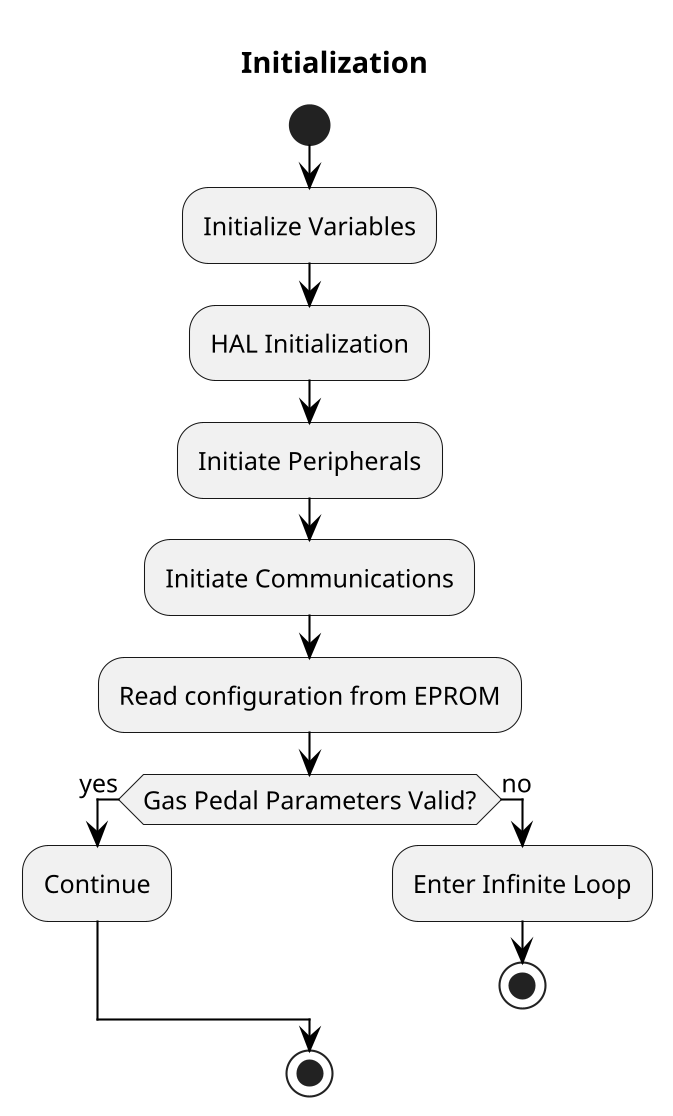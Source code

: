 @startuml
skinparam {
    dpi 200
    shadowing false
    arrowFontSize 12
    defaultFontSize 12
    defaultTextAlignment center
    arrowThickness 1
    arrowColor black
    arrowFontColor black
    maxMessageSize 100
    wrapWidth 200
    nodeSpacing 50
    rankSpacing 50
    direction left to right
}

title Initialization

start
:Initialize Variables;



:HAL Initialization;
:Initiate Peripherals;
:Initiate Communications;
:Read configuration from EPROM;

if (Gas Pedal Parameters Valid?) then (yes)
  :Continue;
else (no)
  :Enter Infinite Loop;
  stop
endif
stop
@enduml
